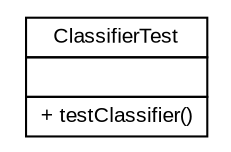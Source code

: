 #!/usr/local/bin/dot
#
# Class diagram 
# Generated by UMLGraph version 5.2 (http://www.umlgraph.org/)
#

digraph G {
	edge [fontname="arial",fontsize=10,labelfontname="arial",labelfontsize=10];
	node [fontname="arial",fontsize=10,shape=plaintext];
	nodesep=0.25;
	ranksep=0.5;
	// tud.iir.classification.page.test.ClassifierTest
	c719 [label=<<table title="tud.iir.classification.page.test.ClassifierTest" border="0" cellborder="1" cellspacing="0" cellpadding="2" port="p" href="./ClassifierTest.html">
		<tr><td><table border="0" cellspacing="0" cellpadding="1">
<tr><td align="center" balign="center"> ClassifierTest </td></tr>
		</table></td></tr>
		<tr><td><table border="0" cellspacing="0" cellpadding="1">
<tr><td align="left" balign="left">  </td></tr>
		</table></td></tr>
		<tr><td><table border="0" cellspacing="0" cellpadding="1">
<tr><td align="left" balign="left"> + testClassifier() </td></tr>
		</table></td></tr>
		</table>>, fontname="arial", fontcolor="black", fontsize=10.0];
}

